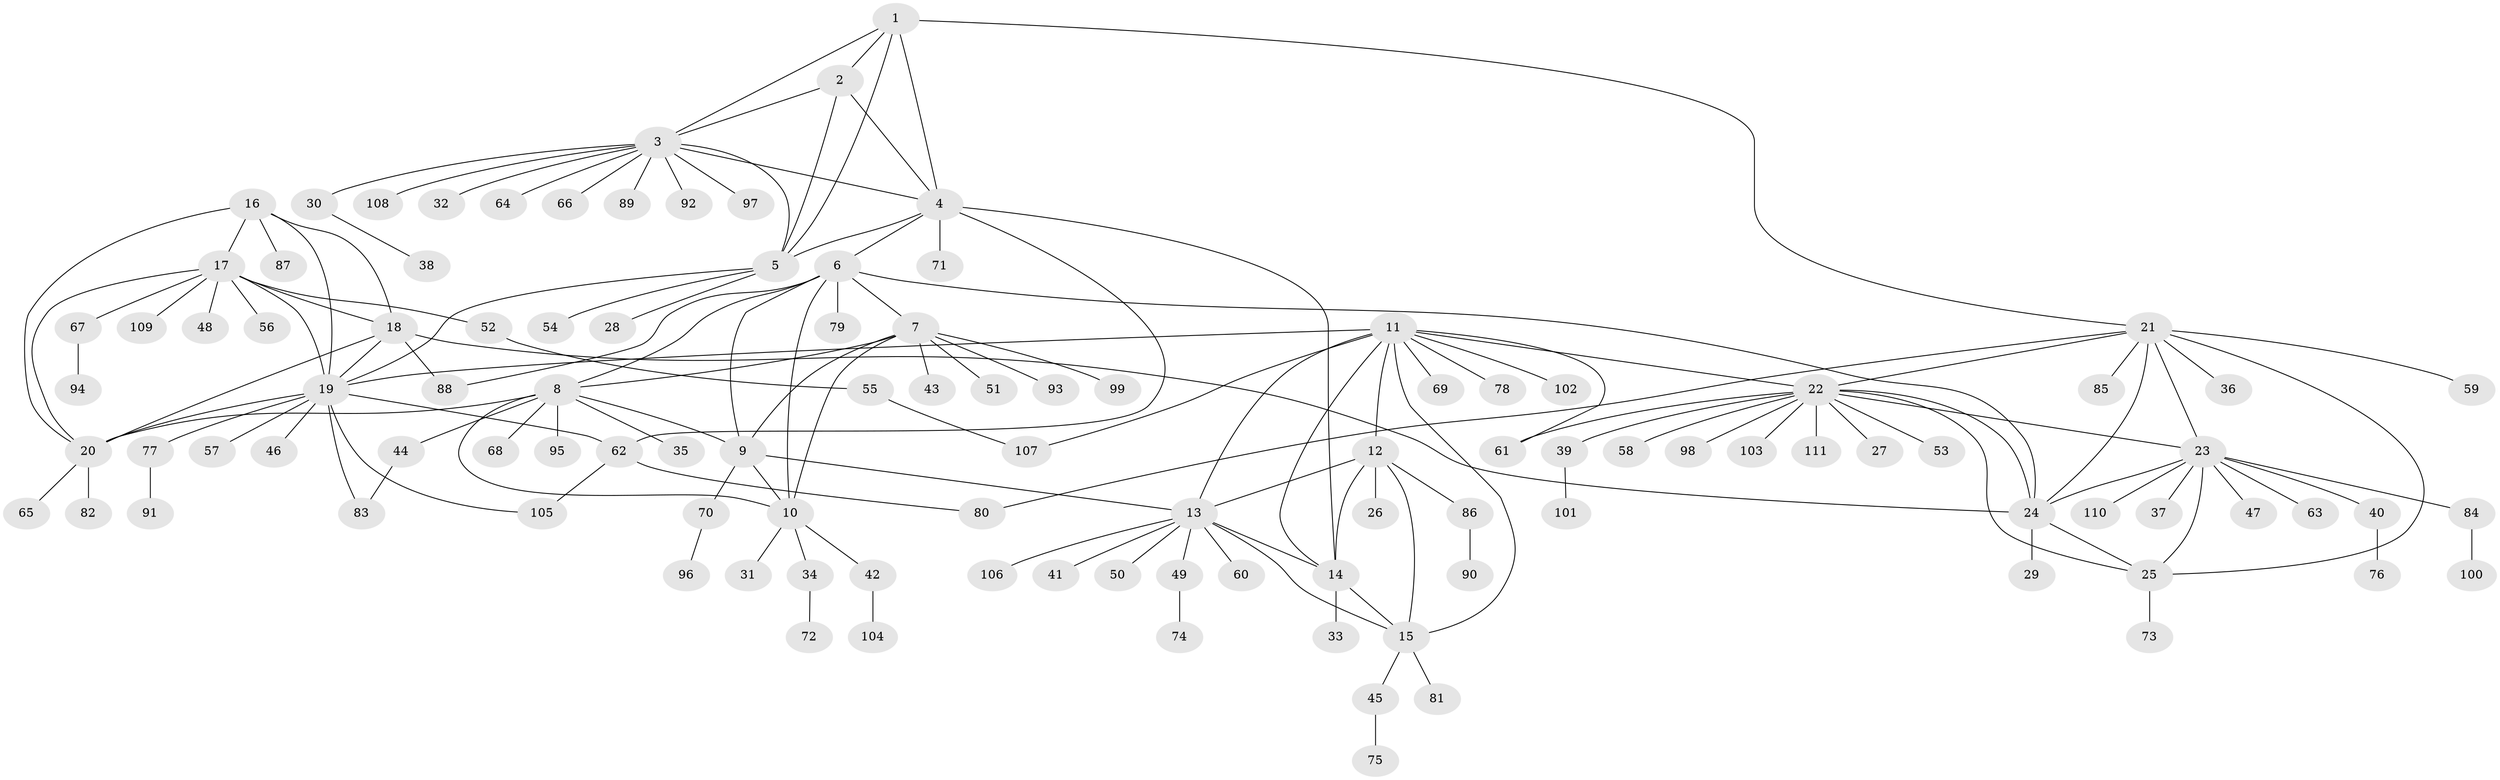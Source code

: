 // coarse degree distribution, {2: 0.06060606060606061, 4: 0.030303030303030304, 5: 0.09090909090909091, 1: 0.6666666666666666, 8: 0.06060606060606061, 6: 0.06060606060606061, 7: 0.030303030303030304}
// Generated by graph-tools (version 1.1) at 2025/58/03/04/25 21:58:59]
// undirected, 111 vertices, 153 edges
graph export_dot {
graph [start="1"]
  node [color=gray90,style=filled];
  1;
  2;
  3;
  4;
  5;
  6;
  7;
  8;
  9;
  10;
  11;
  12;
  13;
  14;
  15;
  16;
  17;
  18;
  19;
  20;
  21;
  22;
  23;
  24;
  25;
  26;
  27;
  28;
  29;
  30;
  31;
  32;
  33;
  34;
  35;
  36;
  37;
  38;
  39;
  40;
  41;
  42;
  43;
  44;
  45;
  46;
  47;
  48;
  49;
  50;
  51;
  52;
  53;
  54;
  55;
  56;
  57;
  58;
  59;
  60;
  61;
  62;
  63;
  64;
  65;
  66;
  67;
  68;
  69;
  70;
  71;
  72;
  73;
  74;
  75;
  76;
  77;
  78;
  79;
  80;
  81;
  82;
  83;
  84;
  85;
  86;
  87;
  88;
  89;
  90;
  91;
  92;
  93;
  94;
  95;
  96;
  97;
  98;
  99;
  100;
  101;
  102;
  103;
  104;
  105;
  106;
  107;
  108;
  109;
  110;
  111;
  1 -- 2;
  1 -- 3;
  1 -- 4;
  1 -- 5;
  1 -- 21;
  2 -- 3;
  2 -- 4;
  2 -- 5;
  3 -- 4;
  3 -- 5;
  3 -- 30;
  3 -- 32;
  3 -- 64;
  3 -- 66;
  3 -- 89;
  3 -- 92;
  3 -- 97;
  3 -- 108;
  4 -- 5;
  4 -- 6;
  4 -- 14;
  4 -- 62;
  4 -- 71;
  5 -- 19;
  5 -- 28;
  5 -- 54;
  6 -- 7;
  6 -- 8;
  6 -- 9;
  6 -- 10;
  6 -- 24;
  6 -- 79;
  6 -- 88;
  7 -- 8;
  7 -- 9;
  7 -- 10;
  7 -- 43;
  7 -- 51;
  7 -- 93;
  7 -- 99;
  8 -- 9;
  8 -- 10;
  8 -- 20;
  8 -- 35;
  8 -- 44;
  8 -- 68;
  8 -- 95;
  9 -- 10;
  9 -- 13;
  9 -- 70;
  10 -- 31;
  10 -- 34;
  10 -- 42;
  11 -- 12;
  11 -- 13;
  11 -- 14;
  11 -- 15;
  11 -- 19;
  11 -- 22;
  11 -- 61;
  11 -- 69;
  11 -- 78;
  11 -- 102;
  11 -- 107;
  12 -- 13;
  12 -- 14;
  12 -- 15;
  12 -- 26;
  12 -- 86;
  13 -- 14;
  13 -- 15;
  13 -- 41;
  13 -- 49;
  13 -- 50;
  13 -- 60;
  13 -- 106;
  14 -- 15;
  14 -- 33;
  15 -- 45;
  15 -- 81;
  16 -- 17;
  16 -- 18;
  16 -- 19;
  16 -- 20;
  16 -- 87;
  17 -- 18;
  17 -- 19;
  17 -- 20;
  17 -- 48;
  17 -- 52;
  17 -- 56;
  17 -- 67;
  17 -- 109;
  18 -- 19;
  18 -- 20;
  18 -- 24;
  18 -- 88;
  19 -- 20;
  19 -- 46;
  19 -- 57;
  19 -- 62;
  19 -- 77;
  19 -- 83;
  19 -- 105;
  20 -- 65;
  20 -- 82;
  21 -- 22;
  21 -- 23;
  21 -- 24;
  21 -- 25;
  21 -- 36;
  21 -- 59;
  21 -- 80;
  21 -- 85;
  22 -- 23;
  22 -- 24;
  22 -- 25;
  22 -- 27;
  22 -- 39;
  22 -- 53;
  22 -- 58;
  22 -- 61;
  22 -- 98;
  22 -- 103;
  22 -- 111;
  23 -- 24;
  23 -- 25;
  23 -- 37;
  23 -- 40;
  23 -- 47;
  23 -- 63;
  23 -- 84;
  23 -- 110;
  24 -- 25;
  24 -- 29;
  25 -- 73;
  30 -- 38;
  34 -- 72;
  39 -- 101;
  40 -- 76;
  42 -- 104;
  44 -- 83;
  45 -- 75;
  49 -- 74;
  52 -- 55;
  55 -- 107;
  62 -- 80;
  62 -- 105;
  67 -- 94;
  70 -- 96;
  77 -- 91;
  84 -- 100;
  86 -- 90;
}
